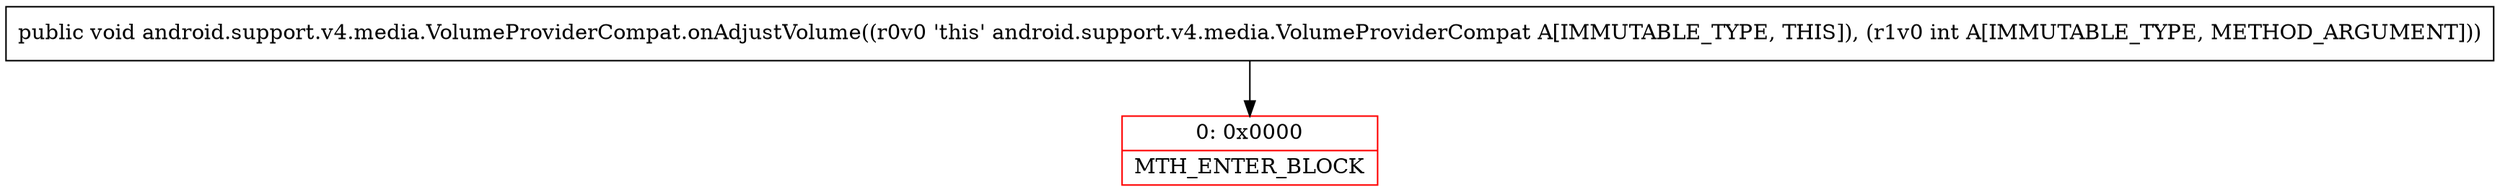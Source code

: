digraph "CFG forandroid.support.v4.media.VolumeProviderCompat.onAdjustVolume(I)V" {
subgraph cluster_Region_106436458 {
label = "R(0)";
node [shape=record,color=blue];
}
Node_0 [shape=record,color=red,label="{0\:\ 0x0000|MTH_ENTER_BLOCK\l}"];
MethodNode[shape=record,label="{public void android.support.v4.media.VolumeProviderCompat.onAdjustVolume((r0v0 'this' android.support.v4.media.VolumeProviderCompat A[IMMUTABLE_TYPE, THIS]), (r1v0 int A[IMMUTABLE_TYPE, METHOD_ARGUMENT])) }"];
MethodNode -> Node_0;
}

